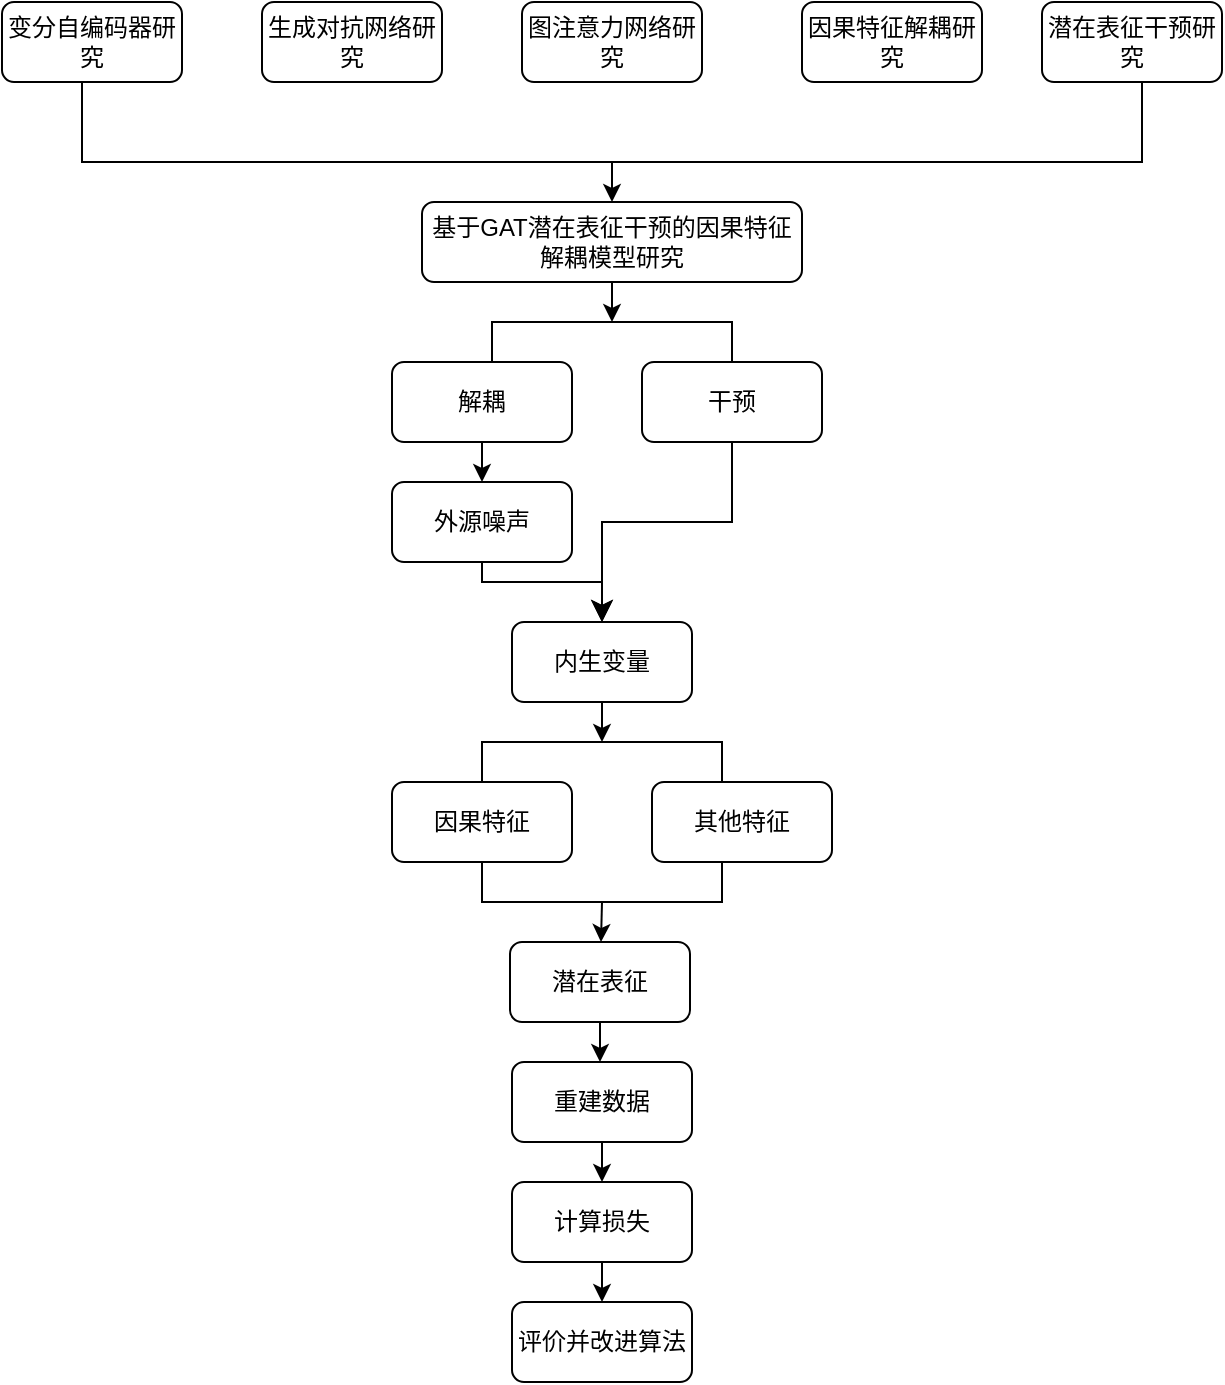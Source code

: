 <mxfile version="22.1.11" type="github">
  <diagram name="第 1 页" id="nCzJpJkwwVfQVkpkTosD">
    <mxGraphModel dx="1434" dy="738" grid="1" gridSize="10" guides="1" tooltips="1" connect="1" arrows="1" fold="1" page="1" pageScale="1" pageWidth="827" pageHeight="1169" math="0" shadow="0">
      <root>
        <mxCell id="0" />
        <mxCell id="1" parent="0" />
        <mxCell id="gYeVAs_rca1eV71k5vBb-1" value="变分自编码器研究" style="rounded=1;whiteSpace=wrap;html=1;" vertex="1" parent="1">
          <mxGeometry x="70" y="90" width="90" height="40" as="geometry" />
        </mxCell>
        <mxCell id="gYeVAs_rca1eV71k5vBb-2" value="生成对抗网络研究" style="rounded=1;whiteSpace=wrap;html=1;" vertex="1" parent="1">
          <mxGeometry x="200" y="90" width="90" height="40" as="geometry" />
        </mxCell>
        <mxCell id="gYeVAs_rca1eV71k5vBb-3" value="图注意力网络研究" style="rounded=1;whiteSpace=wrap;html=1;" vertex="1" parent="1">
          <mxGeometry x="330" y="90" width="90" height="40" as="geometry" />
        </mxCell>
        <mxCell id="gYeVAs_rca1eV71k5vBb-4" value="因果特征解耦研究" style="rounded=1;whiteSpace=wrap;html=1;" vertex="1" parent="1">
          <mxGeometry x="470" y="90" width="90" height="40" as="geometry" />
        </mxCell>
        <mxCell id="gYeVAs_rca1eV71k5vBb-5" value="潜在表征干预研究" style="rounded=1;whiteSpace=wrap;html=1;" vertex="1" parent="1">
          <mxGeometry x="590" y="90" width="90" height="40" as="geometry" />
        </mxCell>
        <mxCell id="gYeVAs_rca1eV71k5vBb-6" value="&lt;p class=&quot;MsoNormal&quot;&gt;&lt;font face=&quot;宋体&quot;&gt;基于&lt;/font&gt;GAT潜在表征干预的因果特征解耦模型研究&lt;/p&gt;" style="rounded=1;whiteSpace=wrap;html=1;" vertex="1" parent="1">
          <mxGeometry x="280" y="190" width="190" height="40" as="geometry" />
        </mxCell>
        <mxCell id="gYeVAs_rca1eV71k5vBb-14" value="" style="shape=partialRectangle;whiteSpace=wrap;html=1;bottom=1;right=1;left=1;top=0;fillColor=none;routingCenterX=-0.5;" vertex="1" parent="1">
          <mxGeometry x="110" y="130" width="530" height="40" as="geometry" />
        </mxCell>
        <mxCell id="gYeVAs_rca1eV71k5vBb-15" value="" style="endArrow=classic;html=1;rounded=0;exitX=0.5;exitY=1;exitDx=0;exitDy=0;entryX=0.5;entryY=0;entryDx=0;entryDy=0;" edge="1" parent="1" source="gYeVAs_rca1eV71k5vBb-14" target="gYeVAs_rca1eV71k5vBb-6">
          <mxGeometry width="50" height="50" relative="1" as="geometry">
            <mxPoint x="390" y="410" as="sourcePoint" />
            <mxPoint x="440" y="360" as="targetPoint" />
          </mxGeometry>
        </mxCell>
        <mxCell id="gYeVAs_rca1eV71k5vBb-23" value="因果特征" style="rounded=1;whiteSpace=wrap;html=1;" vertex="1" parent="1">
          <mxGeometry x="265" y="480" width="90" height="40" as="geometry" />
        </mxCell>
        <mxCell id="gYeVAs_rca1eV71k5vBb-24" value="其他特征" style="rounded=1;whiteSpace=wrap;html=1;" vertex="1" parent="1">
          <mxGeometry x="395" y="480" width="90" height="40" as="geometry" />
        </mxCell>
        <mxCell id="gYeVAs_rca1eV71k5vBb-27" value="" style="endArrow=classic;html=1;rounded=0;exitX=0.5;exitY=1;exitDx=0;exitDy=0;" edge="1" parent="1" source="gYeVAs_rca1eV71k5vBb-6">
          <mxGeometry width="50" height="50" relative="1" as="geometry">
            <mxPoint x="390" y="400" as="sourcePoint" />
            <mxPoint x="375" y="250" as="targetPoint" />
          </mxGeometry>
        </mxCell>
        <mxCell id="gYeVAs_rca1eV71k5vBb-28" value="外源噪声" style="rounded=1;whiteSpace=wrap;html=1;" vertex="1" parent="1">
          <mxGeometry x="265" y="330" width="90" height="40" as="geometry" />
        </mxCell>
        <mxCell id="gYeVAs_rca1eV71k5vBb-29" value="内生变量" style="rounded=1;whiteSpace=wrap;html=1;" vertex="1" parent="1">
          <mxGeometry x="325" y="400" width="90" height="40" as="geometry" />
        </mxCell>
        <mxCell id="gYeVAs_rca1eV71k5vBb-33" value="" style="shape=partialRectangle;whiteSpace=wrap;html=1;bottom=1;right=1;left=1;top=0;fillColor=none;routingCenterX=-0.5;rotation=-180;" vertex="1" parent="1">
          <mxGeometry x="310" y="460" width="120" height="20" as="geometry" />
        </mxCell>
        <mxCell id="gYeVAs_rca1eV71k5vBb-34" value="" style="endArrow=classic;html=1;rounded=0;exitX=0.5;exitY=1;exitDx=0;exitDy=0;entryX=0.5;entryY=1;entryDx=0;entryDy=0;" edge="1" parent="1" source="gYeVAs_rca1eV71k5vBb-29" target="gYeVAs_rca1eV71k5vBb-33">
          <mxGeometry width="50" height="50" relative="1" as="geometry">
            <mxPoint x="385" y="490" as="sourcePoint" />
            <mxPoint x="435" y="440" as="targetPoint" />
          </mxGeometry>
        </mxCell>
        <mxCell id="gYeVAs_rca1eV71k5vBb-35" value="解耦" style="rounded=1;whiteSpace=wrap;html=1;" vertex="1" parent="1">
          <mxGeometry x="265" y="270" width="90" height="40" as="geometry" />
        </mxCell>
        <mxCell id="gYeVAs_rca1eV71k5vBb-36" value="干预" style="rounded=1;whiteSpace=wrap;html=1;" vertex="1" parent="1">
          <mxGeometry x="390" y="270" width="90" height="40" as="geometry" />
        </mxCell>
        <mxCell id="gYeVAs_rca1eV71k5vBb-37" value="" style="shape=partialRectangle;whiteSpace=wrap;html=1;bottom=1;right=1;left=1;top=0;fillColor=none;routingCenterX=-0.5;rotation=-180;" vertex="1" parent="1">
          <mxGeometry x="315" y="250" width="120" height="20" as="geometry" />
        </mxCell>
        <mxCell id="gYeVAs_rca1eV71k5vBb-38" value="" style="endArrow=classic;html=1;rounded=0;exitX=0.5;exitY=1;exitDx=0;exitDy=0;entryX=0.5;entryY=0;entryDx=0;entryDy=0;" edge="1" parent="1" source="gYeVAs_rca1eV71k5vBb-35" target="gYeVAs_rca1eV71k5vBb-28">
          <mxGeometry width="50" height="50" relative="1" as="geometry">
            <mxPoint x="390" y="400" as="sourcePoint" />
            <mxPoint x="440" y="350" as="targetPoint" />
          </mxGeometry>
        </mxCell>
        <mxCell id="gYeVAs_rca1eV71k5vBb-40" value="" style="edgeStyle=segmentEdgeStyle;endArrow=classic;html=1;curved=0;rounded=0;endSize=8;startSize=8;exitX=0.5;exitY=1;exitDx=0;exitDy=0;" edge="1" parent="1" source="gYeVAs_rca1eV71k5vBb-28" target="gYeVAs_rca1eV71k5vBb-29">
          <mxGeometry width="50" height="50" relative="1" as="geometry">
            <mxPoint x="390" y="400" as="sourcePoint" />
            <mxPoint x="440" y="350" as="targetPoint" />
            <Array as="points">
              <mxPoint x="310" y="380" />
              <mxPoint x="370" y="380" />
            </Array>
          </mxGeometry>
        </mxCell>
        <mxCell id="gYeVAs_rca1eV71k5vBb-41" value="" style="edgeStyle=segmentEdgeStyle;endArrow=classic;html=1;curved=0;rounded=0;endSize=8;startSize=8;exitX=0.5;exitY=1;exitDx=0;exitDy=0;" edge="1" parent="1" source="gYeVAs_rca1eV71k5vBb-36">
          <mxGeometry width="50" height="50" relative="1" as="geometry">
            <mxPoint x="485" y="400" as="sourcePoint" />
            <mxPoint x="370" y="400" as="targetPoint" />
            <Array as="points">
              <mxPoint x="435" y="350" />
              <mxPoint x="370" y="350" />
            </Array>
          </mxGeometry>
        </mxCell>
        <mxCell id="gYeVAs_rca1eV71k5vBb-42" value="潜在表征" style="rounded=1;whiteSpace=wrap;html=1;" vertex="1" parent="1">
          <mxGeometry x="324" y="560" width="90" height="40" as="geometry" />
        </mxCell>
        <mxCell id="gYeVAs_rca1eV71k5vBb-43" value="" style="shape=partialRectangle;whiteSpace=wrap;html=1;bottom=1;right=1;left=1;top=0;fillColor=none;routingCenterX=-0.5;rotation=0;" vertex="1" parent="1">
          <mxGeometry x="310" y="520" width="120" height="20" as="geometry" />
        </mxCell>
        <mxCell id="gYeVAs_rca1eV71k5vBb-44" value="" style="endArrow=classic;html=1;rounded=0;exitX=0.5;exitY=1;exitDx=0;exitDy=0;" edge="1" parent="1" source="gYeVAs_rca1eV71k5vBb-43" target="gYeVAs_rca1eV71k5vBb-42">
          <mxGeometry width="50" height="50" relative="1" as="geometry">
            <mxPoint x="390" y="400" as="sourcePoint" />
            <mxPoint x="440" y="350" as="targetPoint" />
          </mxGeometry>
        </mxCell>
        <mxCell id="gYeVAs_rca1eV71k5vBb-45" value="" style="endArrow=classic;html=1;rounded=0;exitX=0.5;exitY=1;exitDx=0;exitDy=0;" edge="1" parent="1" source="gYeVAs_rca1eV71k5vBb-42">
          <mxGeometry width="50" height="50" relative="1" as="geometry">
            <mxPoint x="390" y="400" as="sourcePoint" />
            <mxPoint x="369" y="620" as="targetPoint" />
          </mxGeometry>
        </mxCell>
        <mxCell id="gYeVAs_rca1eV71k5vBb-46" value="重建数据" style="rounded=1;whiteSpace=wrap;html=1;" vertex="1" parent="1">
          <mxGeometry x="325" y="620" width="90" height="40" as="geometry" />
        </mxCell>
        <mxCell id="gYeVAs_rca1eV71k5vBb-47" value="计算损失" style="rounded=1;whiteSpace=wrap;html=1;" vertex="1" parent="1">
          <mxGeometry x="325" y="680" width="90" height="40" as="geometry" />
        </mxCell>
        <mxCell id="gYeVAs_rca1eV71k5vBb-48" value="" style="endArrow=classic;html=1;rounded=0;exitX=0.5;exitY=1;exitDx=0;exitDy=0;" edge="1" parent="1" source="gYeVAs_rca1eV71k5vBb-46" target="gYeVAs_rca1eV71k5vBb-47">
          <mxGeometry width="50" height="50" relative="1" as="geometry">
            <mxPoint x="390" y="600" as="sourcePoint" />
            <mxPoint x="440" y="550" as="targetPoint" />
          </mxGeometry>
        </mxCell>
        <mxCell id="gYeVAs_rca1eV71k5vBb-49" value="评价并改进算法" style="rounded=1;whiteSpace=wrap;html=1;" vertex="1" parent="1">
          <mxGeometry x="325" y="740" width="90" height="40" as="geometry" />
        </mxCell>
        <mxCell id="gYeVAs_rca1eV71k5vBb-50" value="" style="endArrow=classic;html=1;rounded=0;exitX=0.5;exitY=1;exitDx=0;exitDy=0;" edge="1" parent="1" source="gYeVAs_rca1eV71k5vBb-47" target="gYeVAs_rca1eV71k5vBb-49">
          <mxGeometry width="50" height="50" relative="1" as="geometry">
            <mxPoint x="390" y="600" as="sourcePoint" />
            <mxPoint x="440" y="550" as="targetPoint" />
          </mxGeometry>
        </mxCell>
      </root>
    </mxGraphModel>
  </diagram>
</mxfile>
